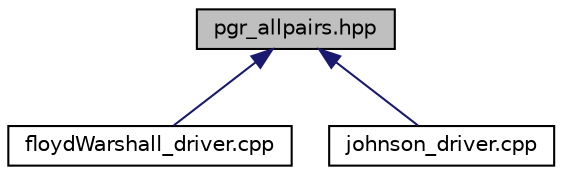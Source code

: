 digraph "pgr_allpairs.hpp"
{
 // LATEX_PDF_SIZE
  edge [fontname="Helvetica",fontsize="10",labelfontname="Helvetica",labelfontsize="10"];
  node [fontname="Helvetica",fontsize="10",shape=record];
  Node1 [label="pgr_allpairs.hpp",height=0.2,width=0.4,color="black", fillcolor="grey75", style="filled", fontcolor="black",tooltip=" "];
  Node1 -> Node2 [dir="back",color="midnightblue",fontsize="10",style="solid",fontname="Helvetica"];
  Node2 [label="floydWarshall_driver.cpp",height=0.2,width=0.4,color="black", fillcolor="white", style="filled",URL="$floydWarshall__driver_8cpp.html",tooltip=" "];
  Node1 -> Node3 [dir="back",color="midnightblue",fontsize="10",style="solid",fontname="Helvetica"];
  Node3 [label="johnson_driver.cpp",height=0.2,width=0.4,color="black", fillcolor="white", style="filled",URL="$johnson__driver_8cpp.html",tooltip=" "];
}
